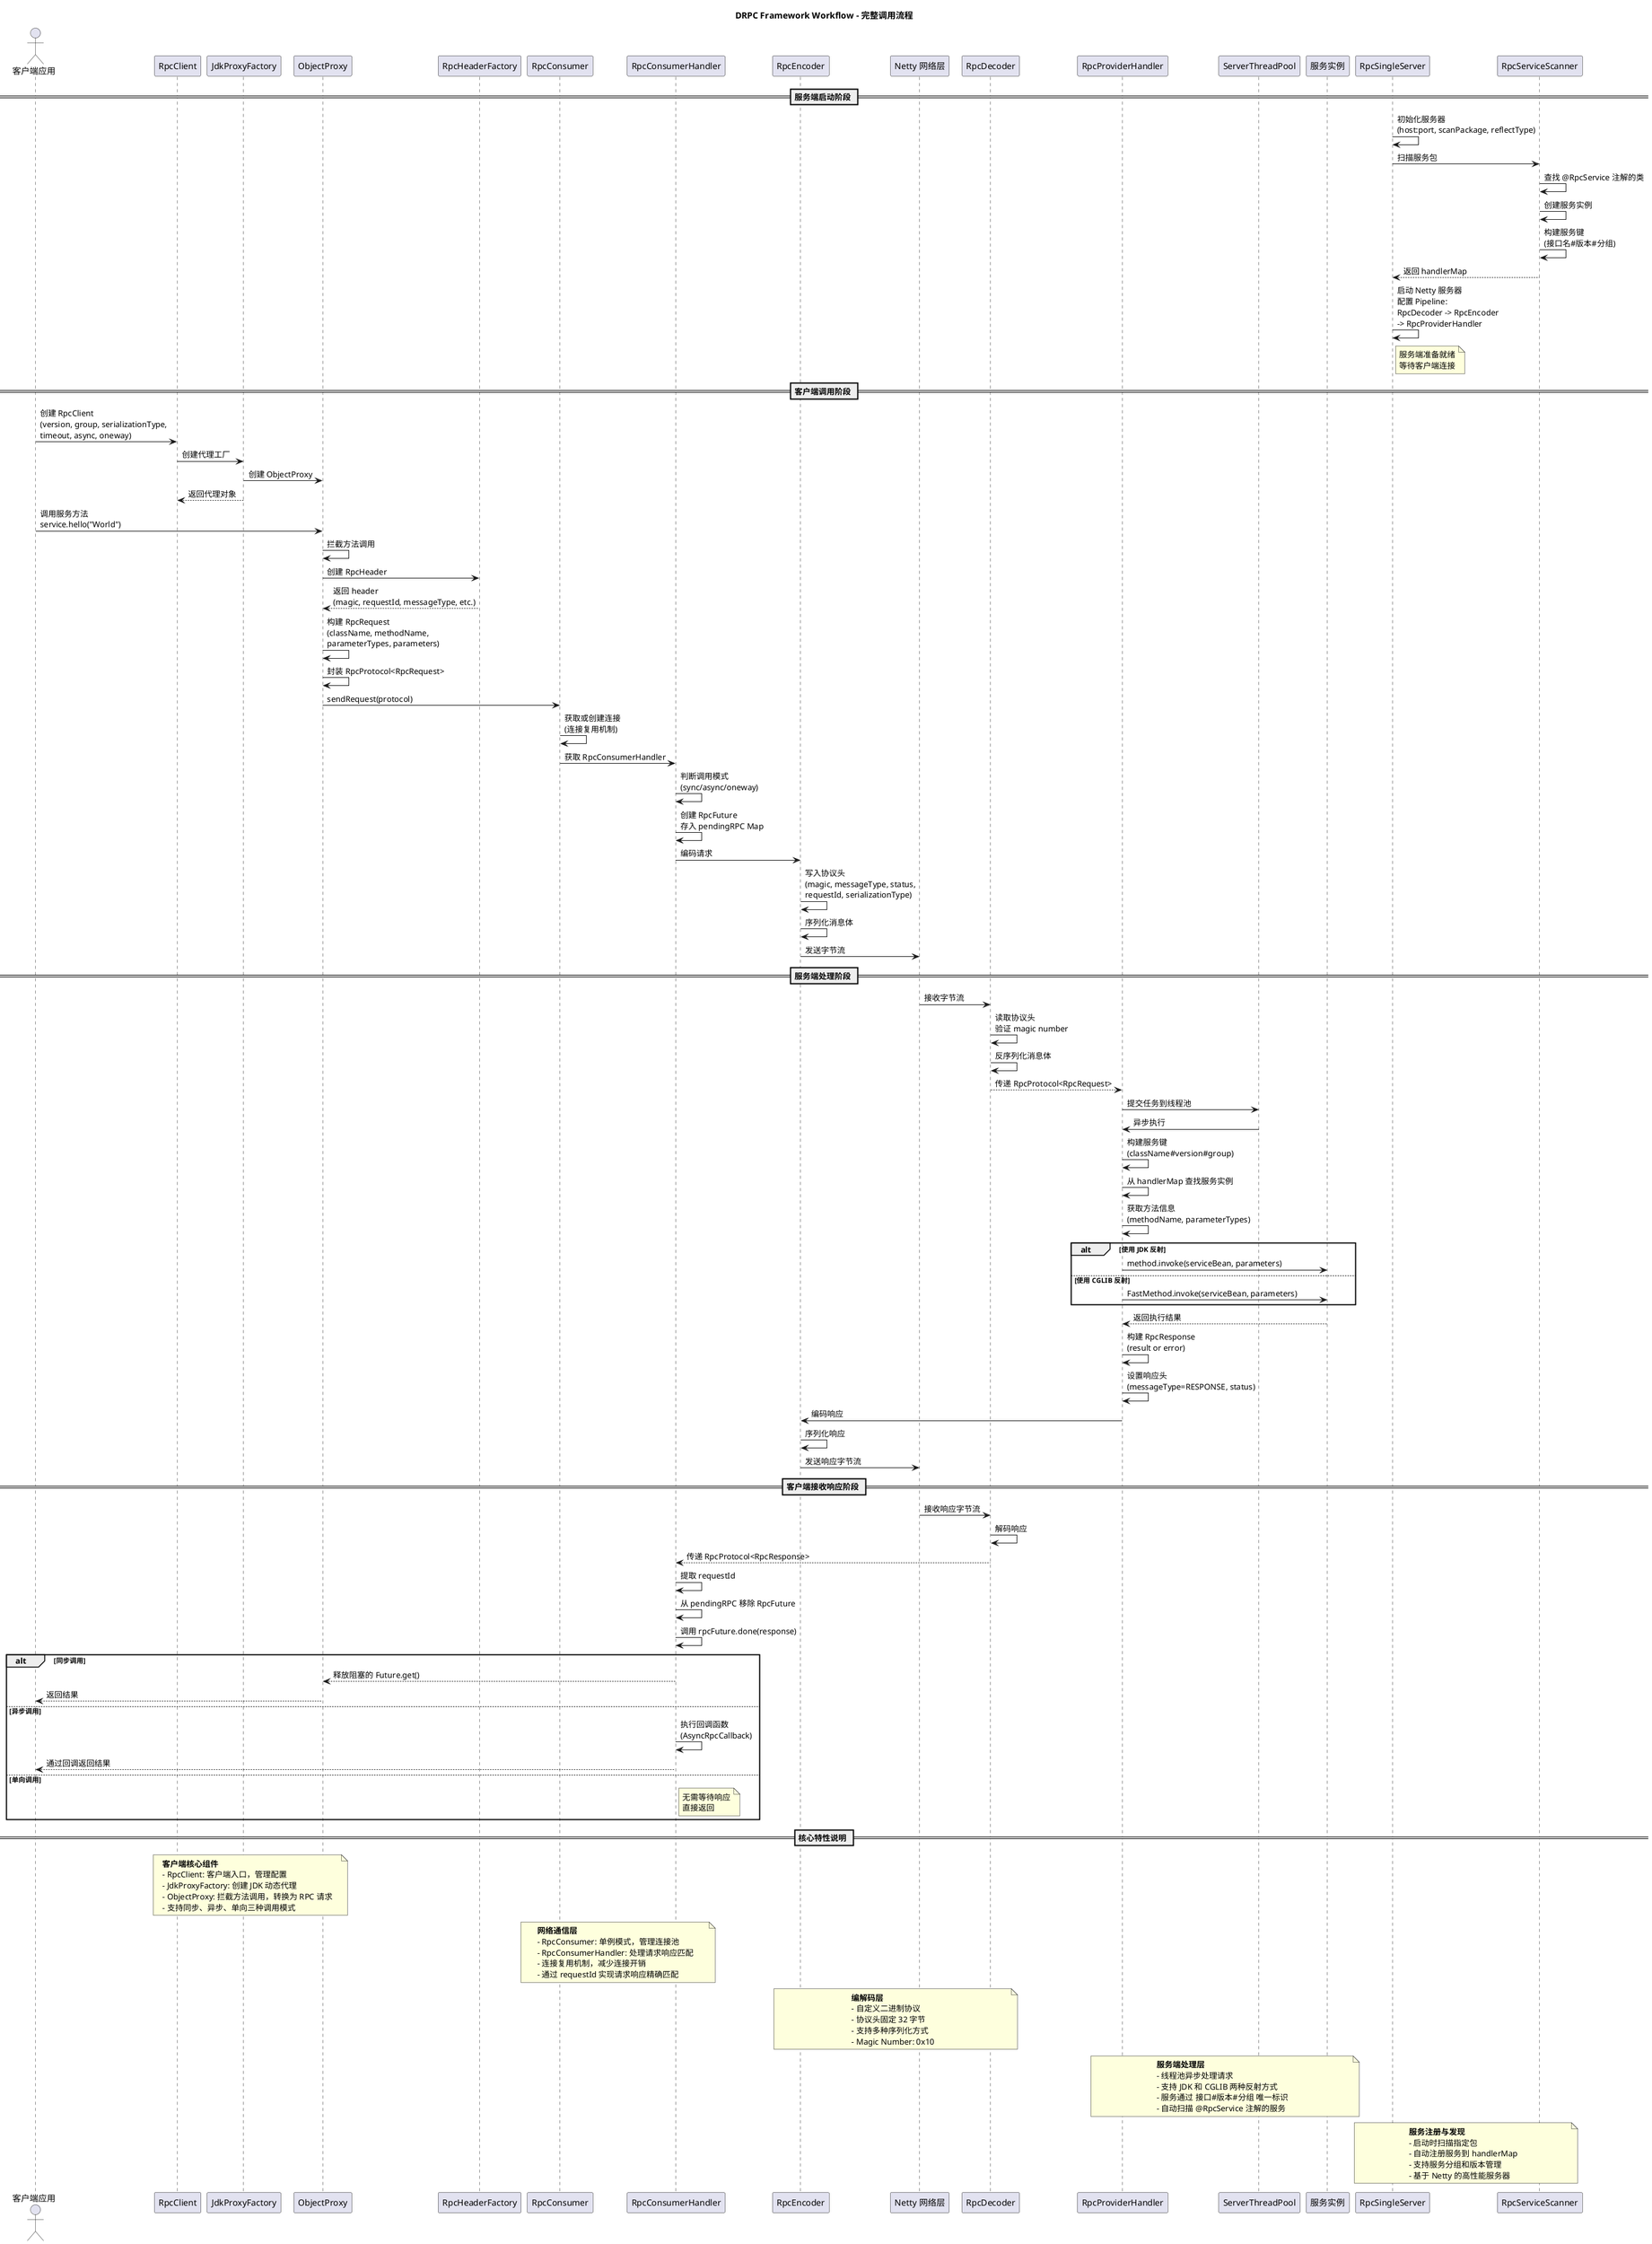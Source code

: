 @startuml
title DRPC Framework Workflow - 完整调用流程

actor "客户端应用" as client
participant "RpcClient" as rpcClient
participant "JdkProxyFactory" as jdkProxyFactory
participant "ObjectProxy" as objectProxy
participant "RpcHeaderFactory" as headerFactory
participant "RpcConsumer" as rpcConsumer
participant "RpcConsumerHandler" as consumerHandler
participant "RpcEncoder" as encoder
participant "Netty 网络层" as network
participant "RpcDecoder" as decoder
participant "RpcProviderHandler" as providerHandler
participant "ServerThreadPool" as threadPool
participant "服务实例" as serviceBean
participant "RpcSingleServer" as rpcServer
participant "RpcServiceScanner" as svcScanner

== 服务端启动阶段 ==

rpcServer -> rpcServer : 初始化服务器\n(host:port, scanPackage, reflectType)
rpcServer -> svcScanner : 扫描服务包
svcScanner -> svcScanner : 查找 @RpcService 注解的类
svcScanner -> svcScanner : 创建服务实例
svcScanner -> svcScanner : 构建服务键\n(接口名#版本#分组)
svcScanner --> rpcServer : 返回 handlerMap
rpcServer -> rpcServer : 启动 Netty 服务器\n配置 Pipeline:\nRpcDecoder -> RpcEncoder\n-> RpcProviderHandler

note right of rpcServer
  服务端准备就绪
  等待客户端连接
end note

== 客户端调用阶段 ==

client -> rpcClient : 创建 RpcClient\n(version, group, serializationType,\ntimeout, async, oneway)
rpcClient -> jdkProxyFactory : 创建代理工厂
jdkProxyFactory -> objectProxy : 创建 ObjectProxy
jdkProxyFactory --> rpcClient : 返回代理对象
client -> objectProxy : 调用服务方法\nservice.hello("World")

objectProxy -> objectProxy : 拦截方法调用
objectProxy -> headerFactory : 创建 RpcHeader
headerFactory --> objectProxy : 返回 header\n(magic, requestId, messageType, etc.)
objectProxy -> objectProxy : 构建 RpcRequest\n(className, methodName,\nparameterTypes, parameters)
objectProxy -> objectProxy : 封装 RpcProtocol<RpcRequest>

objectProxy -> rpcConsumer : sendRequest(protocol)
rpcConsumer -> rpcConsumer : 获取或创建连接\n(连接复用机制)
rpcConsumer -> consumerHandler : 获取 RpcConsumerHandler

consumerHandler -> consumerHandler : 判断调用模式\n(sync/async/oneway)
consumerHandler -> consumerHandler : 创建 RpcFuture\n存入 pendingRPC Map

consumerHandler -> encoder : 编码请求
encoder -> encoder : 写入协议头\n(magic, messageType, status,\nrequestId, serializationType)
encoder -> encoder : 序列化消息体
encoder -> network : 发送字节流

== 服务端处理阶段 ==

network -> decoder : 接收字节流
decoder -> decoder : 读取协议头\n验证 magic number
decoder -> decoder : 反序列化消息体
decoder --> providerHandler : 传递 RpcProtocol<RpcRequest>

providerHandler -> threadPool : 提交任务到线程池
threadPool -> providerHandler : 异步执行

providerHandler -> providerHandler : 构建服务键\n(className#version#group)
providerHandler -> providerHandler : 从 handlerMap 查找服务实例
providerHandler -> providerHandler : 获取方法信息\n(methodName, parameterTypes)

alt 使用 JDK 反射
  providerHandler -> serviceBean : method.invoke(serviceBean, parameters)
else 使用 CGLIB 反射
  providerHandler -> serviceBean : FastMethod.invoke(serviceBean, parameters)
end

serviceBean --> providerHandler : 返回执行结果

providerHandler -> providerHandler : 构建 RpcResponse\n(result or error)
providerHandler -> providerHandler : 设置响应头\n(messageType=RESPONSE, status)
providerHandler -> encoder : 编码响应

encoder -> encoder : 序列化响应
encoder -> network : 发送响应字节流

== 客户端接收响应阶段 ==

network -> decoder : 接收响应字节流
decoder -> decoder : 解码响应
decoder --> consumerHandler : 传递 RpcProtocol<RpcResponse>

consumerHandler -> consumerHandler : 提取 requestId
consumerHandler -> consumerHandler : 从 pendingRPC 移除 RpcFuture
consumerHandler -> consumerHandler : 调用 rpcFuture.done(response)

alt 同步调用
  consumerHandler --> objectProxy : 释放阻塞的 Future.get()
  objectProxy --> client : 返回结果
else 异步调用
  consumerHandler -> consumerHandler : 执行回调函数\n(AsyncRpcCallback)
  consumerHandler --> client : 通过回调返回结果
else 单向调用
  note right of consumerHandler
    无需等待响应
    直接返回
  end note
end

== 核心特性说明 ==

note over rpcClient, objectProxy
  **客户端核心组件**
  - RpcClient: 客户端入口，管理配置
  - JdkProxyFactory: 创建 JDK 动态代理
  - ObjectProxy: 拦截方法调用，转换为 RPC 请求
  - 支持同步、异步、单向三种调用模式
end note

note over rpcConsumer, consumerHandler
  **网络通信层**
  - RpcConsumer: 单例模式，管理连接池
  - RpcConsumerHandler: 处理请求响应匹配
  - 连接复用机制，减少连接开销
  - 通过 requestId 实现请求响应精确匹配
end note

note over encoder, decoder
  **编解码层**
  - 自定义二进制协议
  - 协议头固定 32 字节
  - 支持多种序列化方式
  - Magic Number: 0x10
end note

note over providerHandler, serviceBean
  **服务端处理层**
  - 线程池异步处理请求
  - 支持 JDK 和 CGLIB 两种反射方式
  - 服务通过 接口#版本#分组 唯一标识
  - 自动扫描 @RpcService 注解的服务
end note

note over rpcServer, svcScanner
  **服务注册与发现**
  - 启动时扫描指定包
  - 自动注册服务到 handlerMap
  - 支持服务分组和版本管理
  - 基于 Netty 的高性能服务器
end note

@enduml